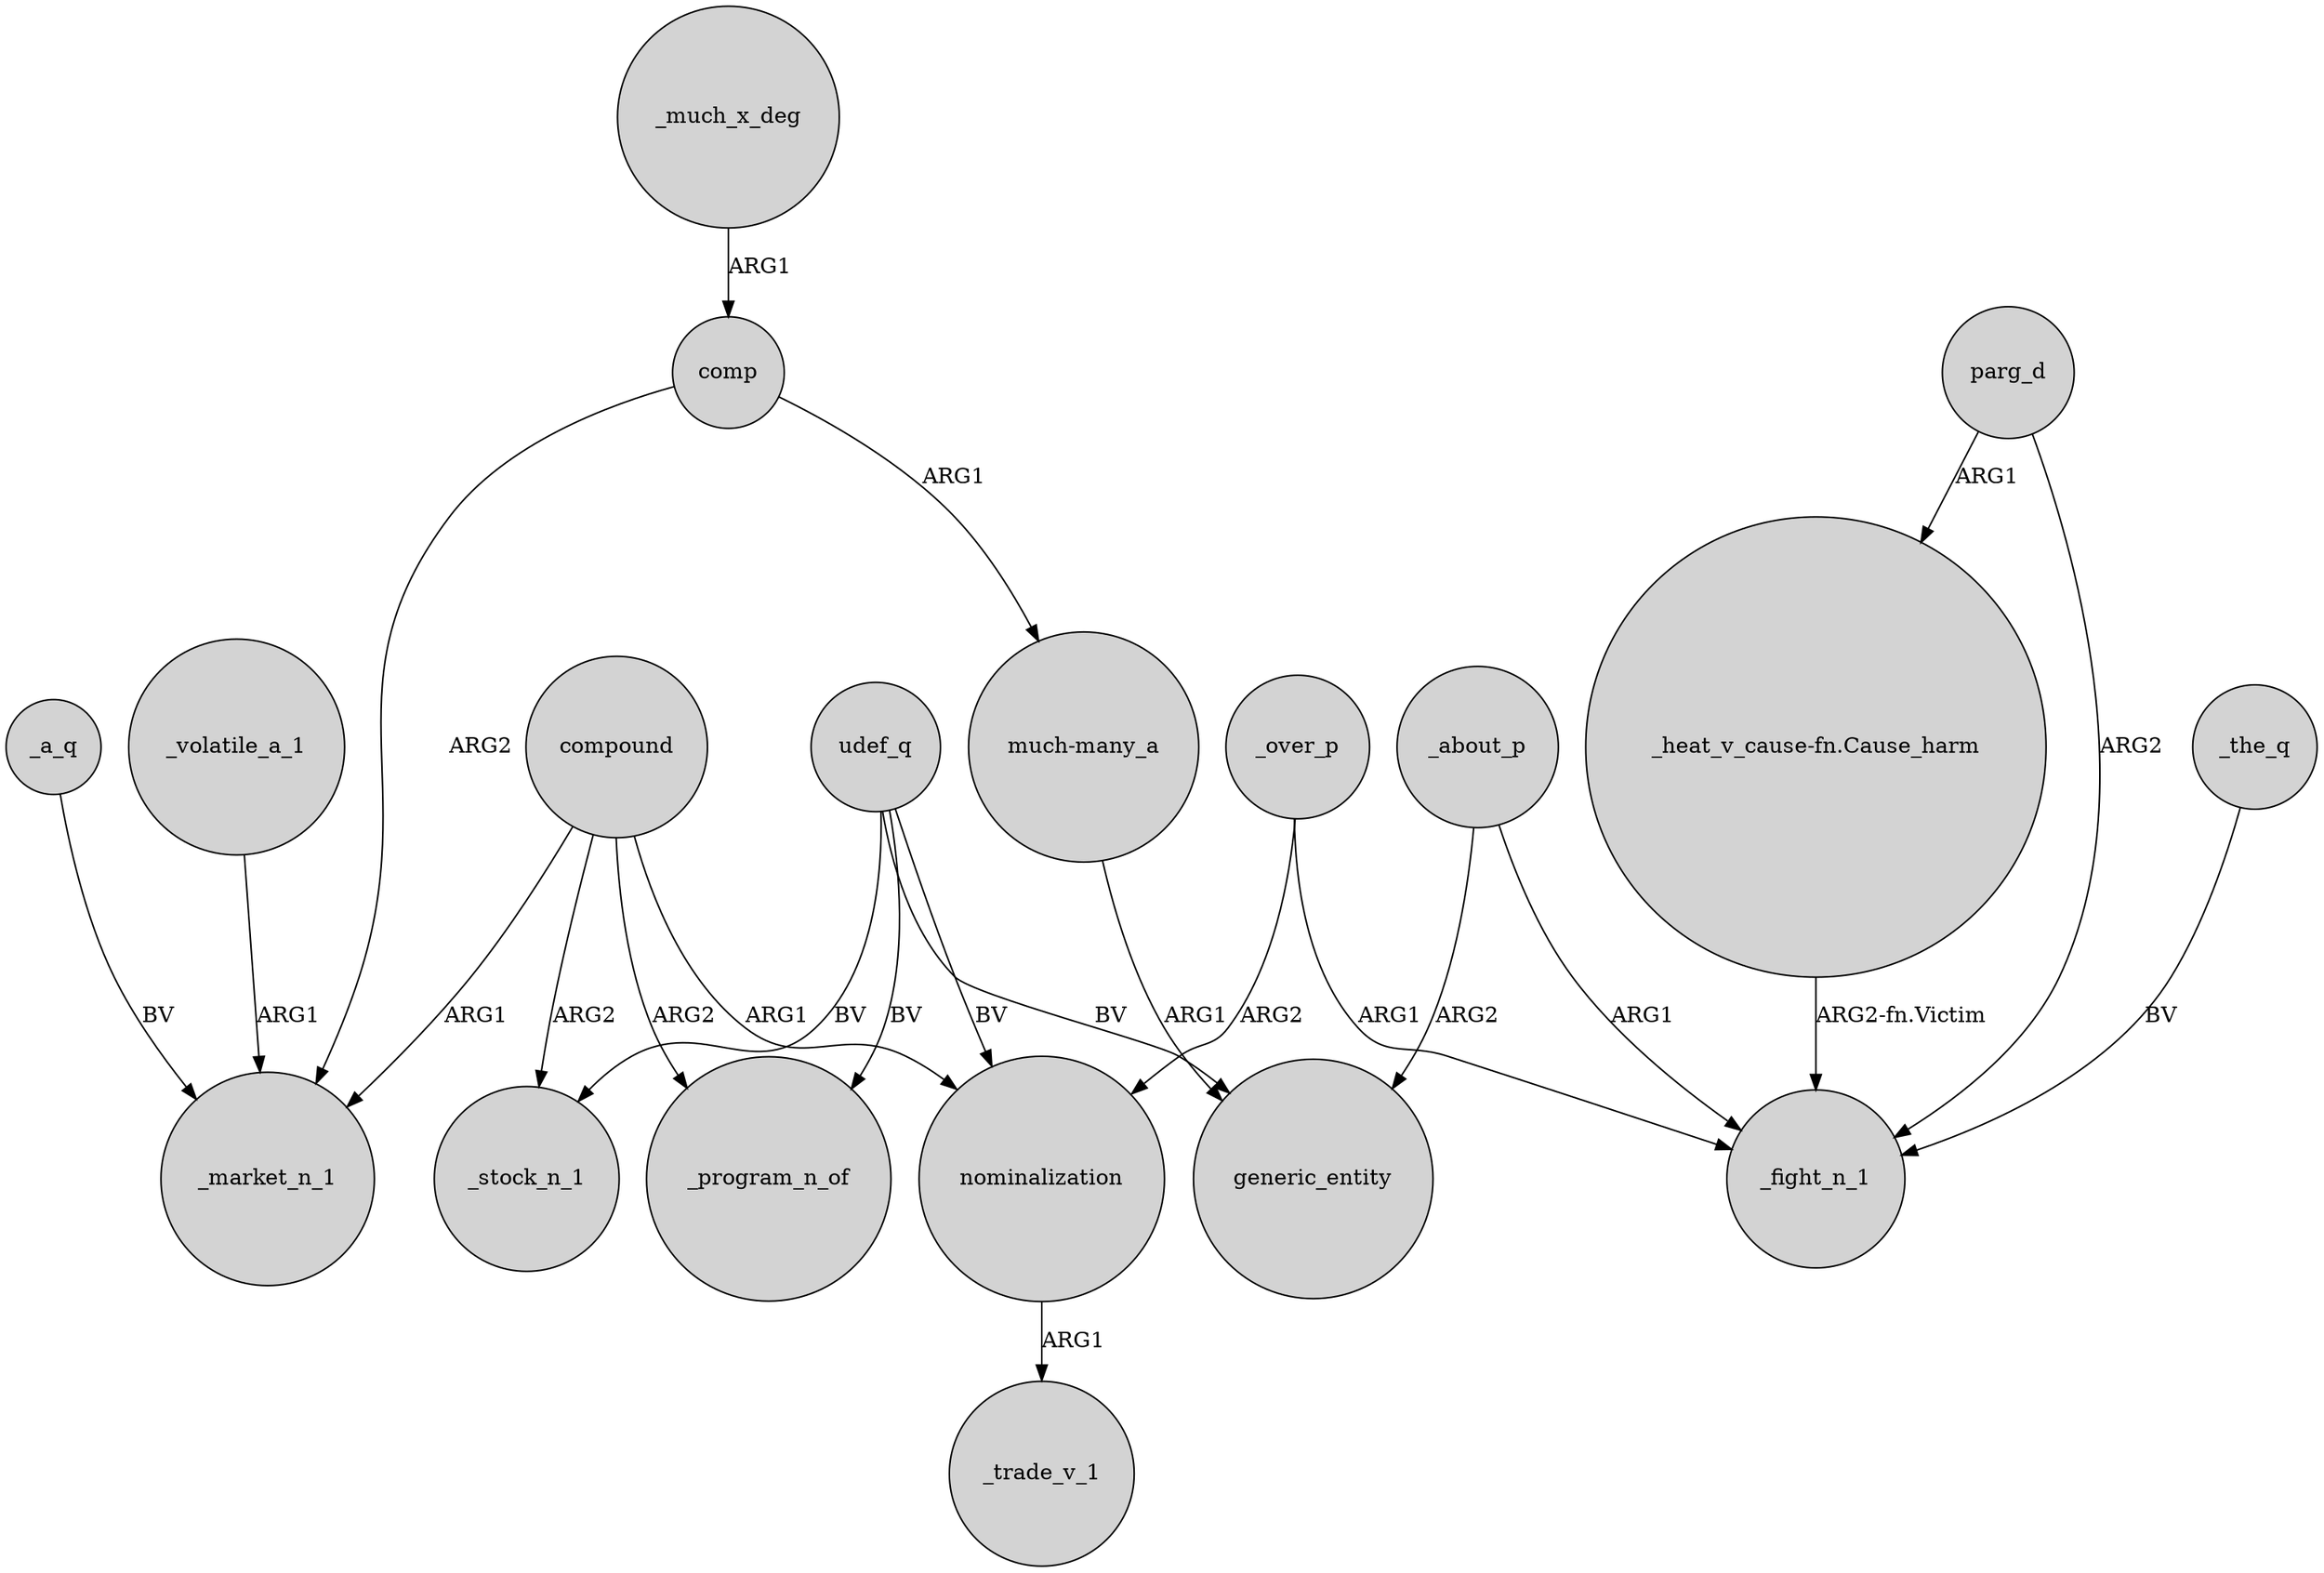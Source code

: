 digraph {
	node [shape=circle style=filled]
	_volatile_a_1 -> _market_n_1 [label=ARG1]
	_over_p -> nominalization [label=ARG2]
	comp -> _market_n_1 [label=ARG2]
	udef_q -> nominalization [label=BV]
	udef_q -> generic_entity [label=BV]
	udef_q -> _program_n_of [label=BV]
	compound -> _program_n_of [label=ARG2]
	compound -> nominalization [label=ARG1]
	udef_q -> _stock_n_1 [label=BV]
	comp -> "much-many_a" [label=ARG1]
	"much-many_a" -> generic_entity [label=ARG1]
	compound -> _stock_n_1 [label=ARG2]
	_the_q -> _fight_n_1 [label=BV]
	_about_p -> generic_entity [label=ARG2]
	_about_p -> _fight_n_1 [label=ARG1]
	"_heat_v_cause-fn.Cause_harm" -> _fight_n_1 [label="ARG2-fn.Victim"]
	parg_d -> "_heat_v_cause-fn.Cause_harm" [label=ARG1]
	_a_q -> _market_n_1 [label=BV]
	parg_d -> _fight_n_1 [label=ARG2]
	compound -> _market_n_1 [label=ARG1]
	_over_p -> _fight_n_1 [label=ARG1]
	_much_x_deg -> comp [label=ARG1]
	nominalization -> _trade_v_1 [label=ARG1]
}

